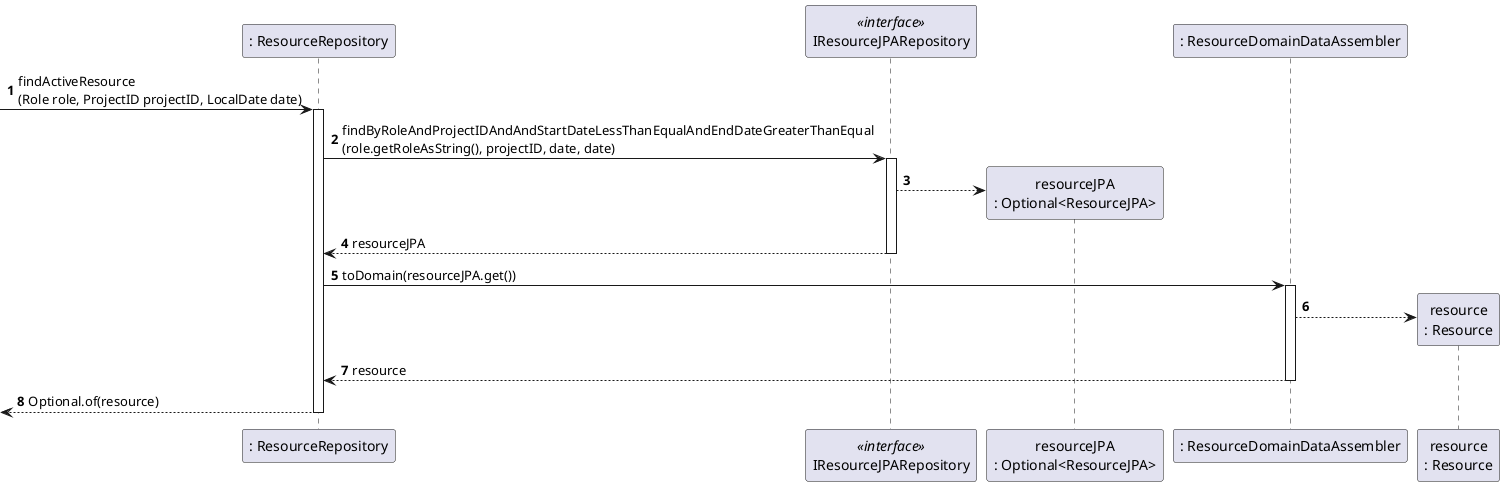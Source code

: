 @startuml
'https://plantuml.com/sequence-diagram

autonumber

participant ": ResourceRepository" as repoResource
participant "IResourceJPARepository" as resourceJPARepo <<interface>>
participant "resourceJPA\n: Optional<ResourceJPA>" as resourceJPA
participant ": ResourceDomainDataAssembler" as resourceAssembler
participant "resource\n: Resource" as res

[-> repoResource : findActiveResource\n(Role role, ProjectID projectID, LocalDate date)
activate repoResource
repoResource ->resourceJPARepo: findByRoleAndProjectIDAndAndStartDateLessThanEqualAndEndDateGreaterThanEqual\n(role.getRoleAsString(), projectID, date, date)

activate resourceJPARepo
resourceJPARepo --> resourceJPA**
resourceJPARepo --> repoResource : resourceJPA
deactivate resourceJPARepo
repoResource -> resourceAssembler : toDomain(resourceJPA.get())
activate resourceAssembler
resourceAssembler --> res**
resourceAssembler--> repoResource : resource
deactivate resourceAssembler
[<-- repoResource : Optional.of(resource)
deactivate repoResource

@enduml